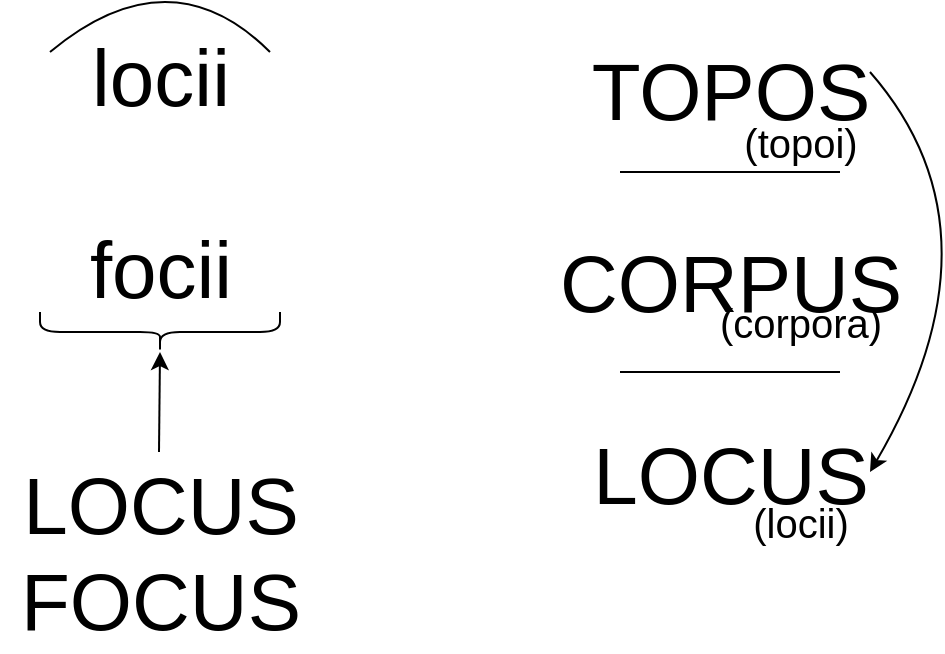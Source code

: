 <mxfile version="17.5.0" type="github">
  <diagram id="bzWdGOYXzYMSGU4opZvg" name="Page-1">
    <mxGraphModel dx="627" dy="739" grid="1" gridSize="10" guides="1" tooltips="1" connect="1" arrows="1" fold="1" page="1" pageScale="1" pageWidth="850" pageHeight="1100" math="0" shadow="0">
      <root>
        <mxCell id="0" />
        <mxCell id="1" parent="0" />
        <mxCell id="O-r99VXzaerPGb1-9swN-1" value="&lt;font style=&quot;font-size: 40px&quot;&gt;locii&lt;br&gt;&lt;br&gt;focii&lt;br&gt;&lt;/font&gt;" style="text;html=1;align=center;verticalAlign=middle;resizable=0;points=[];autosize=1;strokeColor=none;fillColor=none;" vertex="1" parent="1">
          <mxGeometry x="190" y="180" width="90" height="80" as="geometry" />
        </mxCell>
        <mxCell id="O-r99VXzaerPGb1-9swN-2" value="LOCUS&lt;br&gt;FOCUS" style="text;html=1;align=center;verticalAlign=middle;resizable=0;points=[];autosize=1;strokeColor=none;fillColor=none;fontSize=40;" vertex="1" parent="1">
          <mxGeometry x="155" y="360" width="160" height="100" as="geometry" />
        </mxCell>
        <mxCell id="O-r99VXzaerPGb1-9swN-3" value="TOPOS&lt;br&gt;&lt;br&gt;CORPUS&lt;br&gt;&lt;br&gt;LOCUS" style="text;html=1;align=center;verticalAlign=middle;resizable=0;points=[];autosize=1;strokeColor=none;fillColor=none;fontSize=40;" vertex="1" parent="1">
          <mxGeometry x="425" y="150" width="190" height="250" as="geometry" />
        </mxCell>
        <mxCell id="O-r99VXzaerPGb1-9swN-5" value="(topoi)" style="text;html=1;align=center;verticalAlign=middle;resizable=0;points=[];autosize=1;strokeColor=none;fillColor=none;fontSize=20;" vertex="1" parent="1">
          <mxGeometry x="520" y="190" width="70" height="30" as="geometry" />
        </mxCell>
        <mxCell id="O-r99VXzaerPGb1-9swN-6" value="(corpora)" style="text;html=1;align=center;verticalAlign=middle;resizable=0;points=[];autosize=1;strokeColor=none;fillColor=none;fontSize=20;" vertex="1" parent="1">
          <mxGeometry x="505" y="280" width="100" height="30" as="geometry" />
        </mxCell>
        <mxCell id="O-r99VXzaerPGb1-9swN-7" value="(locii)" style="text;html=1;align=center;verticalAlign=middle;resizable=0;points=[];autosize=1;strokeColor=none;fillColor=none;fontSize=20;" vertex="1" parent="1">
          <mxGeometry x="525" y="380" width="60" height="30" as="geometry" />
        </mxCell>
        <mxCell id="O-r99VXzaerPGb1-9swN-8" value="" style="endArrow=none;html=1;rounded=0;fontSize=20;" edge="1" parent="1">
          <mxGeometry width="50" height="50" relative="1" as="geometry">
            <mxPoint x="465" y="220" as="sourcePoint" />
            <mxPoint x="575" y="220" as="targetPoint" />
          </mxGeometry>
        </mxCell>
        <mxCell id="O-r99VXzaerPGb1-9swN-9" value="" style="endArrow=none;html=1;rounded=0;fontSize=20;" edge="1" parent="1">
          <mxGeometry width="50" height="50" relative="1" as="geometry">
            <mxPoint x="465" y="320" as="sourcePoint" />
            <mxPoint x="575" y="320" as="targetPoint" />
          </mxGeometry>
        </mxCell>
        <mxCell id="O-r99VXzaerPGb1-9swN-10" value="" style="endArrow=classic;html=1;fontSize=20;curved=1;" edge="1" parent="1">
          <mxGeometry width="50" height="50" relative="1" as="geometry">
            <mxPoint x="590" y="170" as="sourcePoint" />
            <mxPoint x="590" y="370" as="targetPoint" />
            <Array as="points">
              <mxPoint x="660" y="250" />
            </Array>
          </mxGeometry>
        </mxCell>
        <mxCell id="O-r99VXzaerPGb1-9swN-11" value="" style="endArrow=none;html=1;fontSize=20;curved=1;" edge="1" parent="1">
          <mxGeometry width="50" height="50" relative="1" as="geometry">
            <mxPoint x="180" y="160" as="sourcePoint" />
            <mxPoint x="290" y="160" as="targetPoint" />
            <Array as="points">
              <mxPoint x="240" y="110" />
            </Array>
          </mxGeometry>
        </mxCell>
        <mxCell id="O-r99VXzaerPGb1-9swN-13" value="" style="shape=curlyBracket;whiteSpace=wrap;html=1;rounded=1;flipH=1;fontSize=20;rotation=90;" vertex="1" parent="1">
          <mxGeometry x="225" y="240" width="20" height="120" as="geometry" />
        </mxCell>
        <mxCell id="O-r99VXzaerPGb1-9swN-14" value="" style="endArrow=classic;html=1;fontSize=20;curved=1;" edge="1" parent="1">
          <mxGeometry width="50" height="50" relative="1" as="geometry">
            <mxPoint x="234.5" y="360" as="sourcePoint" />
            <mxPoint x="235" y="310" as="targetPoint" />
          </mxGeometry>
        </mxCell>
      </root>
    </mxGraphModel>
  </diagram>
</mxfile>
